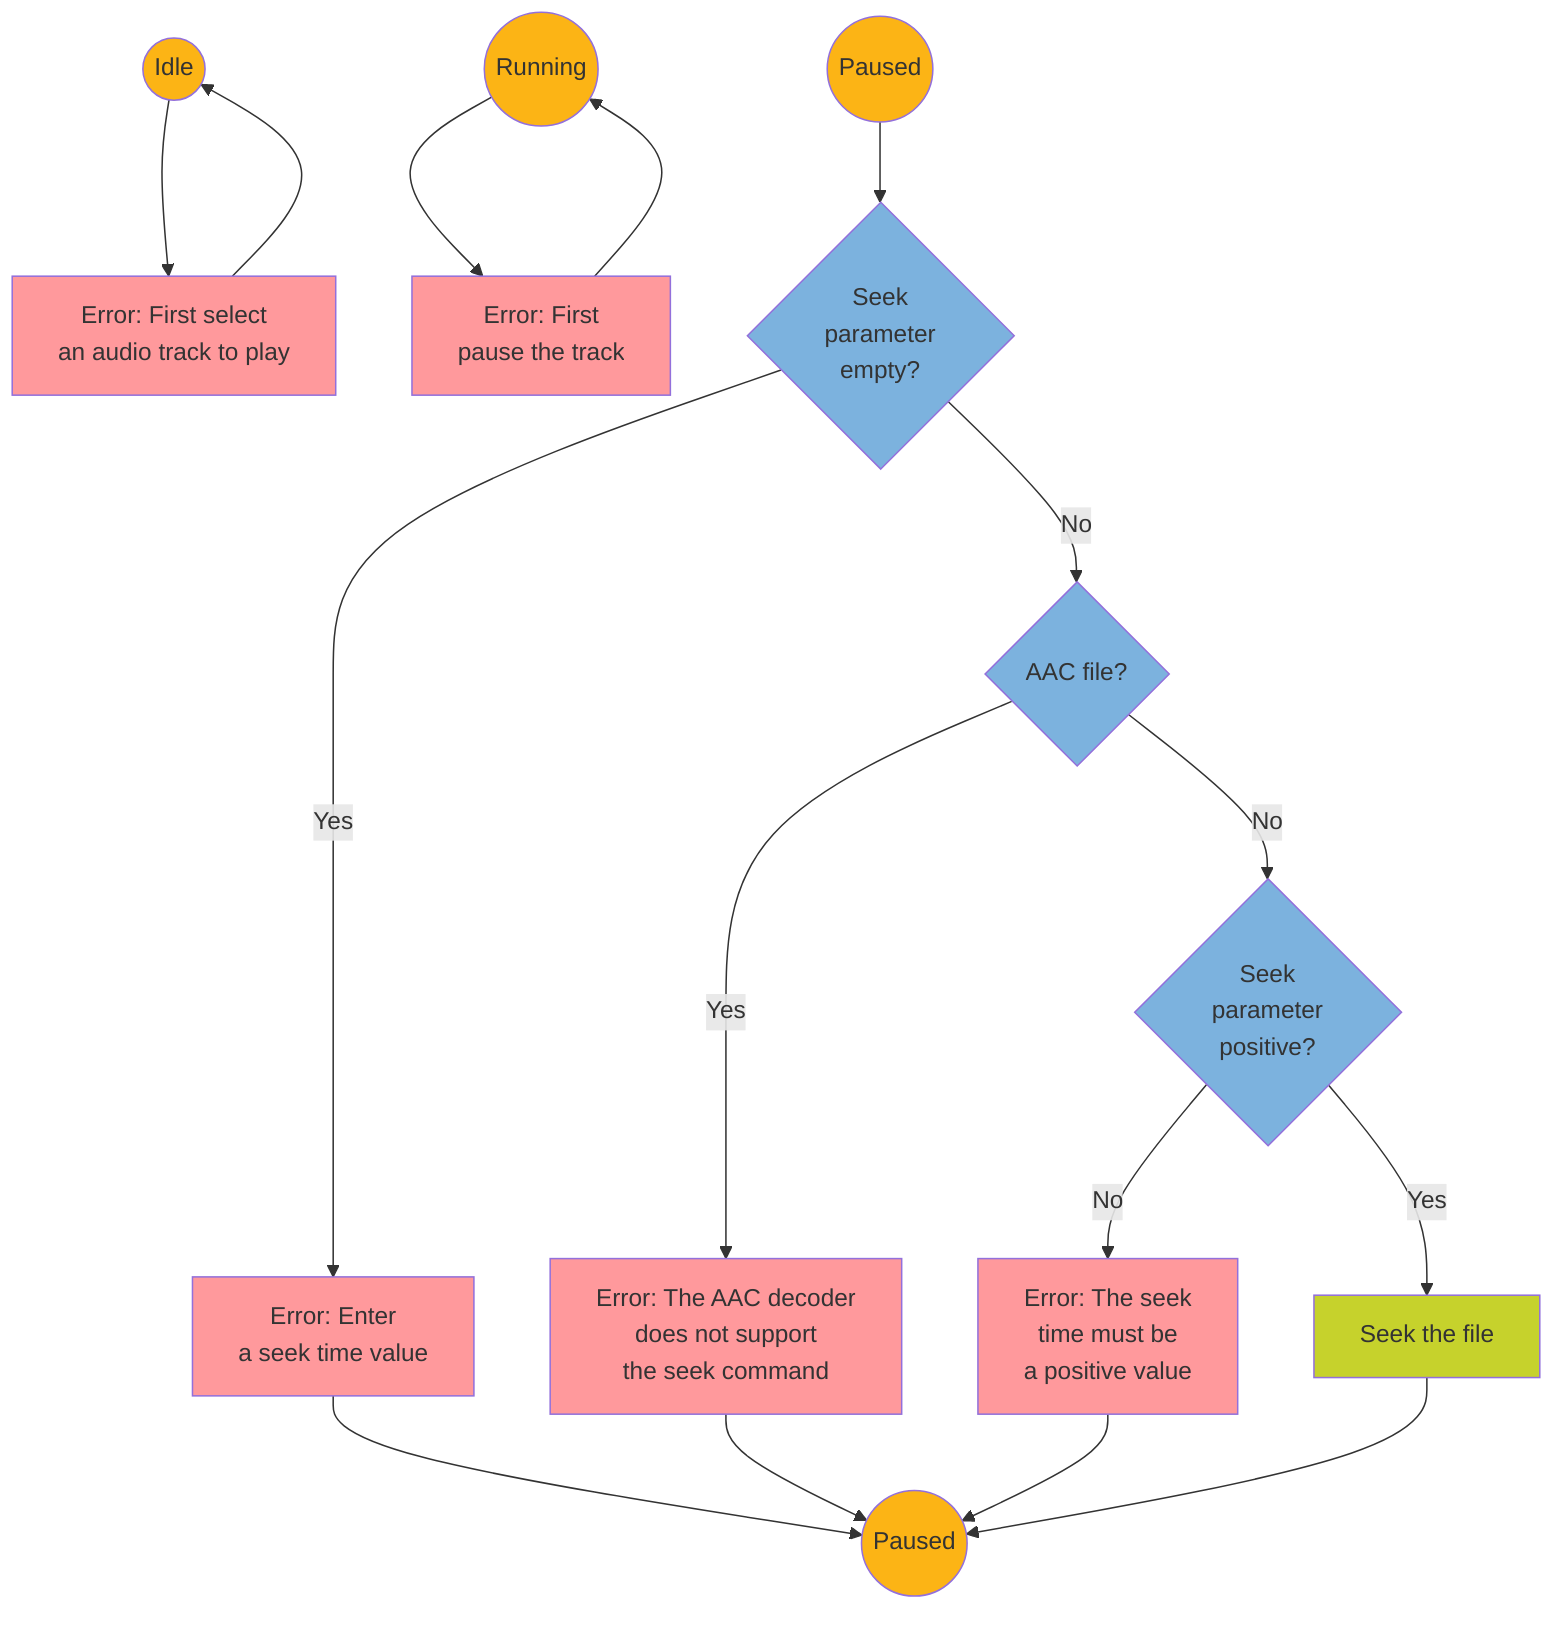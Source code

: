 flowchart TD
    classDef function fill:#c6d22c
    classDef condition fill:#7cb2de
    classDef state fill:#fcb415
    classDef error fill:#FF999C

    B((Idle)):::state --> E[Error: First select
    an audio track to play]:::error
    E-->B
    C((Running)):::state --> F[Error: First
    pause the track]:::error
    F --> C
    D((Paused)):::state --> G{Seek
    parameter
    empty?}:::condition
    G --No --> H{AAC file?}:::condition
    G --Yes --> I[Error: Enter
    a seek time value]:::error
    I-->N((Paused)):::state;
    H --Yes -->J[Error: The AAC decoder
    does not support
    the seek command]:::error
    J-->N
    H --No -->K{Seek
    parameter
    positive?}:::condition
    K --No -->L[Error: The seek
    time must be
    a positive value]:::error
    L-->N
    K --Yes -->M[Seek the file]:::function
    M-->N
